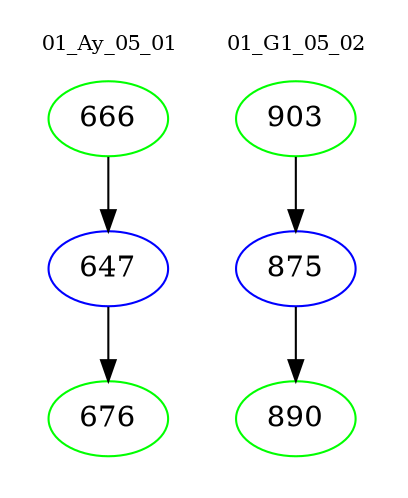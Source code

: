 digraph{
subgraph cluster_0 {
color = white
label = "01_Ay_05_01";
fontsize=10;
T0_666 [label="666", color="green"]
T0_666 -> T0_647 [color="black"]
T0_647 [label="647", color="blue"]
T0_647 -> T0_676 [color="black"]
T0_676 [label="676", color="green"]
}
subgraph cluster_1 {
color = white
label = "01_G1_05_02";
fontsize=10;
T1_903 [label="903", color="green"]
T1_903 -> T1_875 [color="black"]
T1_875 [label="875", color="blue"]
T1_875 -> T1_890 [color="black"]
T1_890 [label="890", color="green"]
}
}
